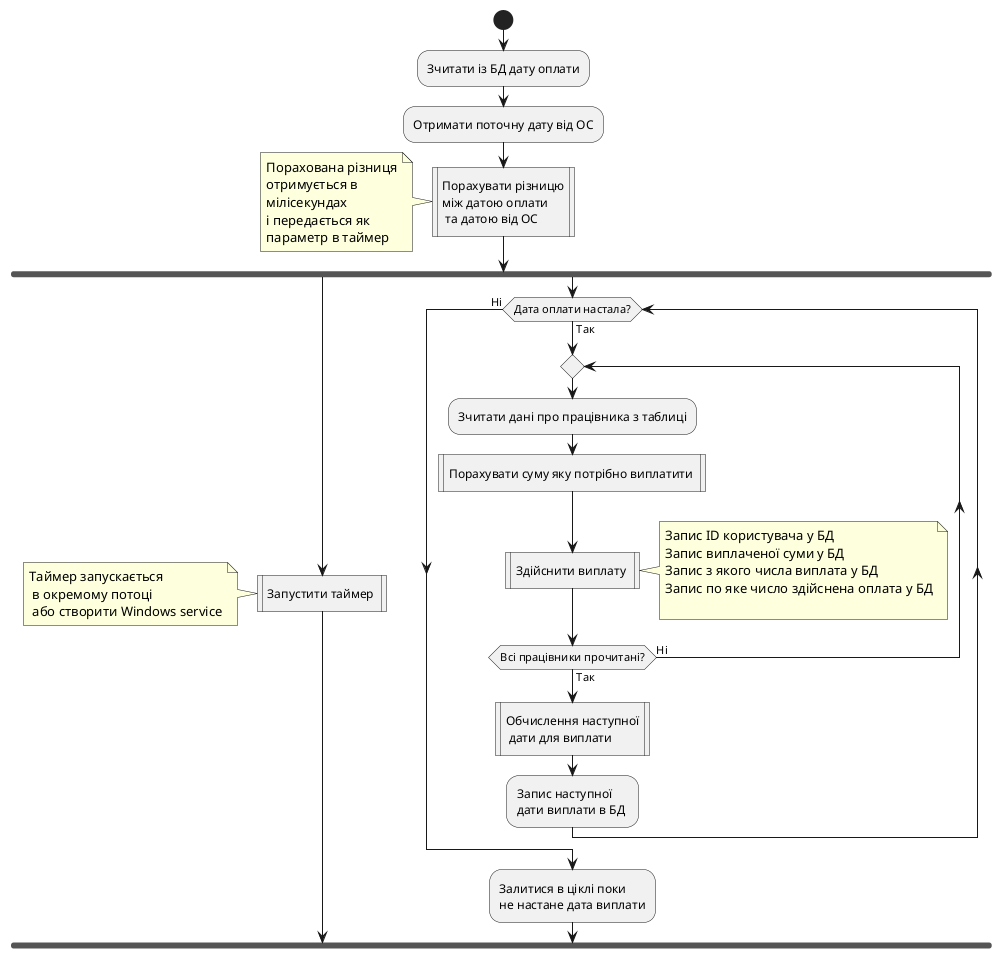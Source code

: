 @startuml add_payment_date
start 
    :Зчитати із БД дату оплати;

    :Отримати поточну дату від ОС;
    :Порахувати різницю\nміж датою оплати\n та датою від ОС| 
note left: Порахована різниця\nотримується в\nмілісекундах\nі передається як\nпараметр в таймер
fork
:Запустити таймер |
note left: Таймер запускається\n в окремому потоці\n або створити Windows service 
label 10

fork again
while (Дата оплати настала?) is (Так)

repeat 
:Зчитати дані про працівника з таблиці;
:Порахувати суму яку потрібно виплатити |
:Здійснити виплату |
note right: Запис ID користувача у БД\nЗапис виплаченої суми у БД\nЗапис з якого числа виплата у БД\nЗапис по яке число здійснена оплата у БД\n


repeat while(Всі працівники прочитані?) is (Ні) not (Так)
:Обчислення наступної\n дати для виплати|
:Запис наступної \nдати виплати в БД ;
endwhile (Ні)
:Залитися в ціклі поки \nне настане дата виплати;
end fork

@enduml

